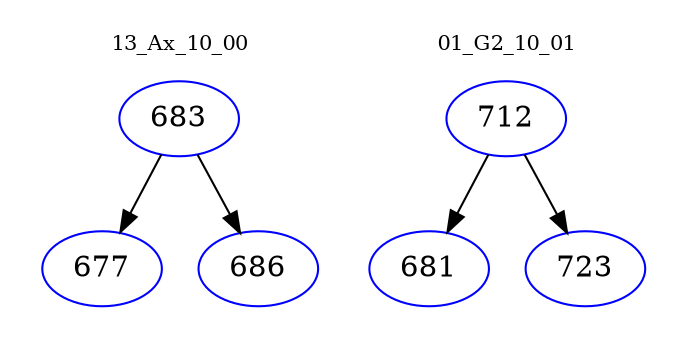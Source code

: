 digraph{
subgraph cluster_0 {
color = white
label = "13_Ax_10_00";
fontsize=10;
T0_683 [label="683", color="blue"]
T0_683 -> T0_677 [color="black"]
T0_677 [label="677", color="blue"]
T0_683 -> T0_686 [color="black"]
T0_686 [label="686", color="blue"]
}
subgraph cluster_1 {
color = white
label = "01_G2_10_01";
fontsize=10;
T1_712 [label="712", color="blue"]
T1_712 -> T1_681 [color="black"]
T1_681 [label="681", color="blue"]
T1_712 -> T1_723 [color="black"]
T1_723 [label="723", color="blue"]
}
}
